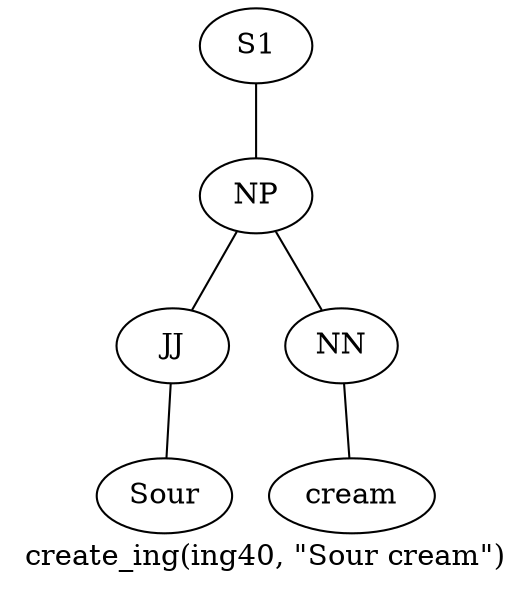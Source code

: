 graph SyntaxGraph {
	label = "create_ing(ing40, \"Sour cream\")";
	Node0 [label="S1"];
	Node1 [label="NP"];
	Node2 [label="JJ"];
	Node3 [label="Sour"];
	Node4 [label="NN"];
	Node5 [label="cream"];

	Node0 -- Node1;
	Node1 -- Node2;
	Node1 -- Node4;
	Node2 -- Node3;
	Node4 -- Node5;
}